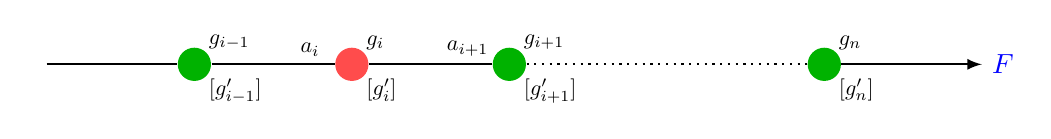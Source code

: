 \begin{tikzpicture}
\def\layersep{2cm}
\tikzstyle{neuron}=[circle,fill=red!50,minimum size=12pt,inner sep=0pt]

\node(E) at (-\layersep,0) {};

% Neurone F
\node[neuron,green!70!black] (F) at (0,0) {};
\node[above right=0.8ex,scale=0.8] at (F) {$g_{i-1}$};
\node[below right=0.8ex,scale=0.8] at (F) {$[g_{i-1}']$};
\path[thick] (E) edge (F);

% Neurone G
\node[neuron,red!70] (G) at (\layersep,0) {};
\node[above right=0.8ex,scale=0.8] at (G) {$g_i$};
\node[below right=0.8ex,scale=0.8] at (G) {$[g_i']$};
\path[thick] (F) edge node[pos=0.8,above,scale=0.8]{$a_i$} (G);
%\draw[] (G)  to ++ (130:1.3);
%\draw[] (G) to ++ (-130:1.3);

% Neurone H
\node[neuron,green!70!black] (H) at (2*\layersep,0) {};
\node[above right=0.8ex,scale=0.8] at (H) {$g_{i+1}$};
\node[below right=0.8ex,scale=0.8] at (H) {$[g_{i+1}']$};
\path[thick] (G) edge node[pos=0.8,above,scale=0.8]{$a_{i+1}$} (H);



% Sortie
\node[neuron,green!70!black] (K) at (4*\layersep,0) {};
\draw[thick,dotted] (H)--(K);
\node[above right=0.8ex,scale=0.8] at (K) {$g_{n}$};
\node[below right=0.8ex,scale=0.8] at (K) {$[g_{n}']$};
 \draw[->,>=latex,thick] (K)-- ++(2,0) node[right,blue]{$F$};

\end{tikzpicture}  
